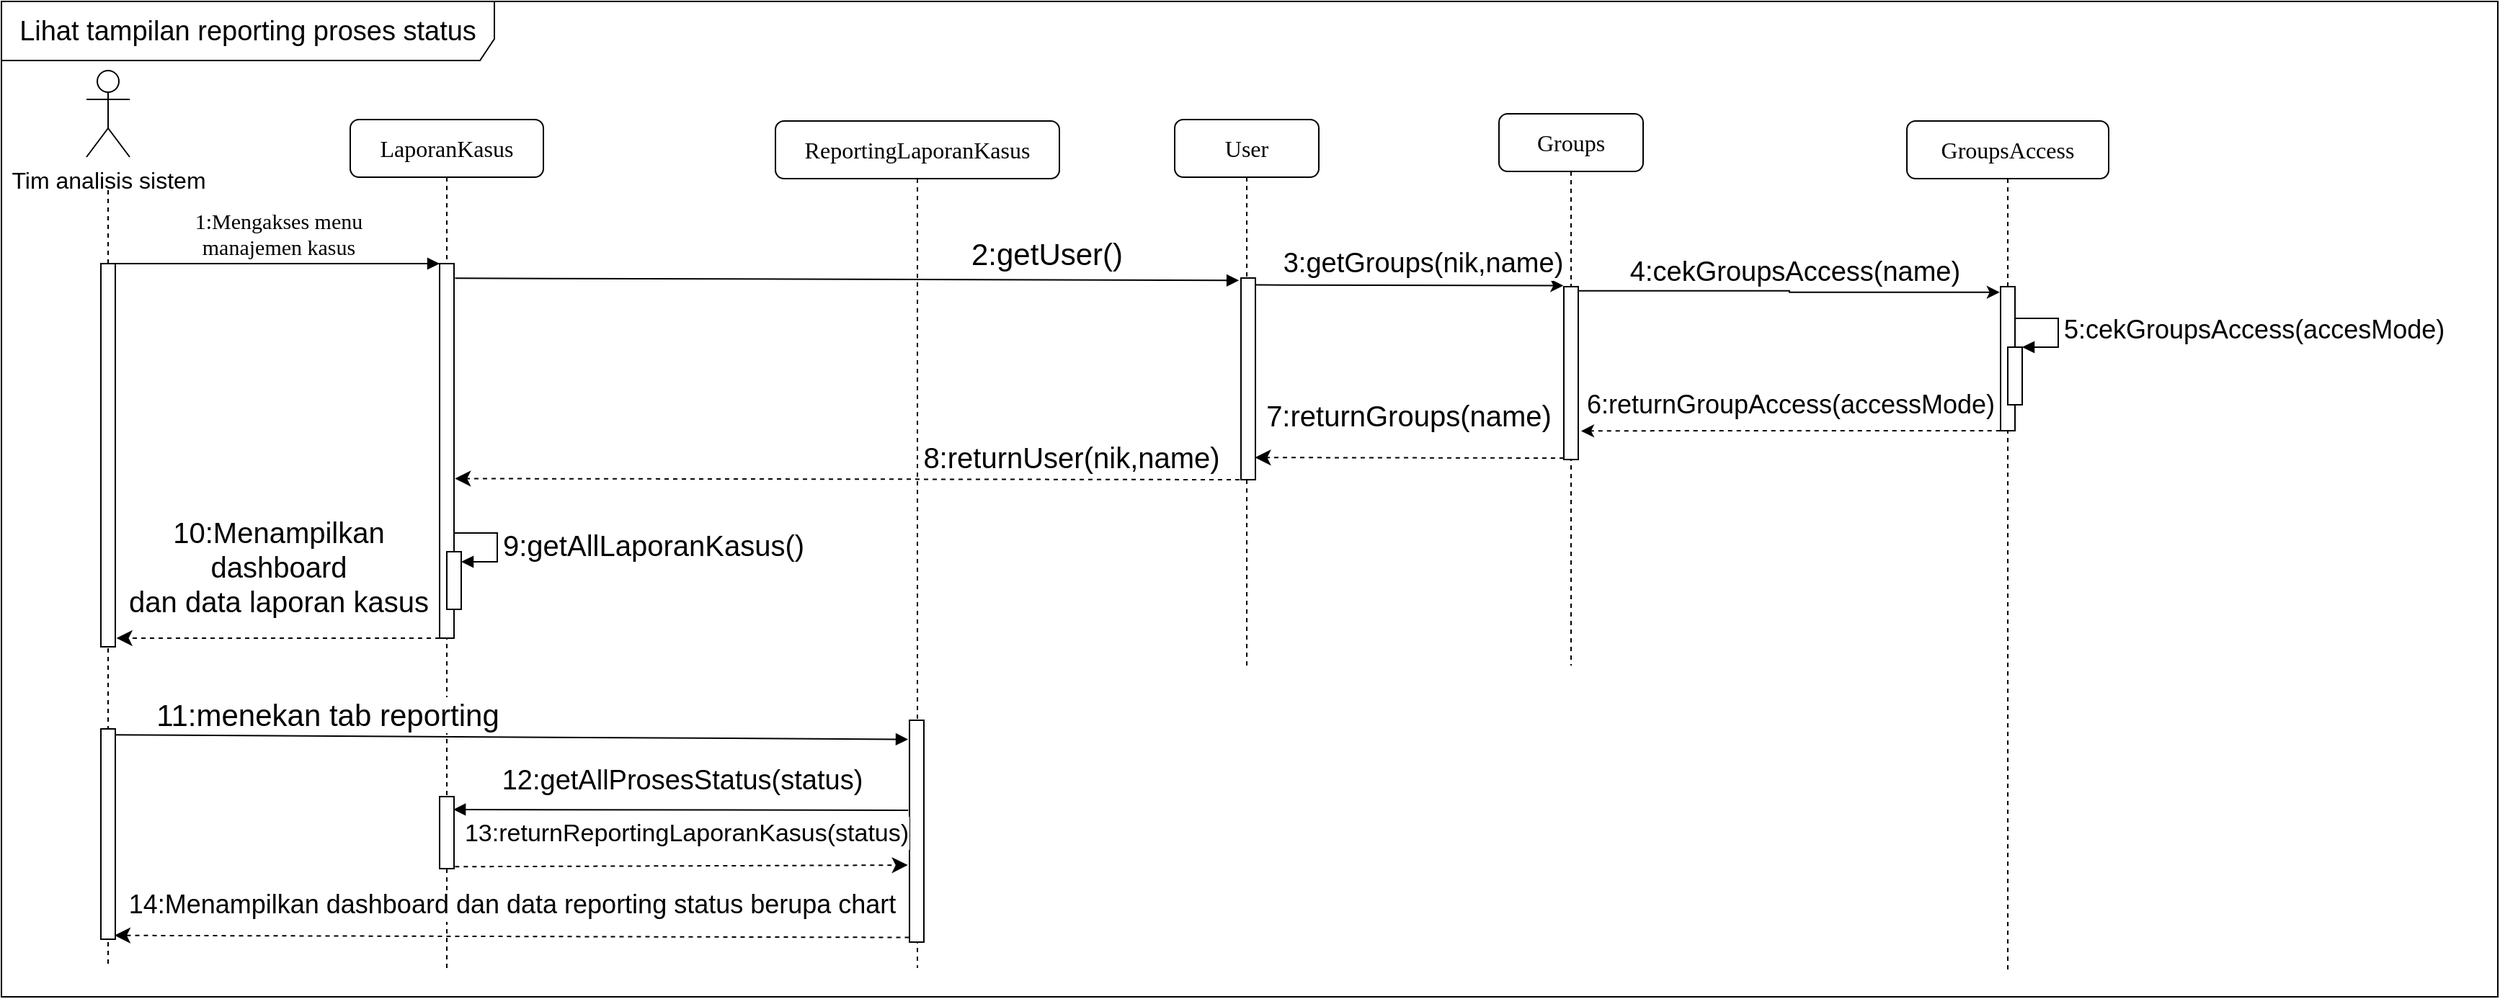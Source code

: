 <mxfile version="20.7.4" type="device" pages="3"><diagram id="FdyJWZ7XZulpugombuJL" name="Lihat tampilan reporting proses status"><mxGraphModel dx="3183" dy="1720" grid="1" gridSize="10" guides="1" tooltips="1" connect="1" arrows="1" fold="1" page="1" pageScale="1" pageWidth="291" pageHeight="413" math="0" shadow="0"><root><mxCell id="0"/><mxCell id="1" parent="0"/><mxCell id="2j6nLuM_yyBDkmGgu2YC-1" value="&lt;font style=&quot;font-size: 19px;&quot;&gt;Lihat tampilan reporting proses status&lt;br&gt;&lt;/font&gt;" style="shape=umlFrame;whiteSpace=wrap;html=1;fontSize=13;width=342;height=41;" vertex="1" parent="1"><mxGeometry x="8" y="9" width="1732" height="691" as="geometry"/></mxCell><mxCell id="2j6nLuM_yyBDkmGgu2YC-2" value="&lt;font style=&quot;font-size: 16px;&quot;&gt;LaporanKasus&lt;/font&gt;" style="shape=umlLifeline;perimeter=lifelinePerimeter;whiteSpace=wrap;html=1;container=1;collapsible=0;recursiveResize=0;outlineConnect=0;rounded=1;shadow=0;comic=0;labelBackgroundColor=none;strokeWidth=1;fontFamily=Verdana;fontSize=12;align=center;" vertex="1" parent="1"><mxGeometry x="250" y="91" width="134" height="589" as="geometry"/></mxCell><mxCell id="2j6nLuM_yyBDkmGgu2YC-3" value="" style="html=1;points=[];perimeter=orthogonalPerimeter;rounded=0;shadow=0;comic=0;labelBackgroundColor=none;strokeWidth=1;fontFamily=Verdana;fontSize=12;align=center;" vertex="1" parent="2j6nLuM_yyBDkmGgu2YC-2"><mxGeometry x="62" y="100" width="10" height="260" as="geometry"/></mxCell><mxCell id="2j6nLuM_yyBDkmGgu2YC-4" value="&lt;div&gt;&lt;font style=&quot;font-size: 20px;&quot;&gt;10:Menampilkan &lt;br&gt;&lt;/font&gt;&lt;/div&gt;&lt;div&gt;&lt;font style=&quot;font-size: 20px;&quot;&gt;dashboard &lt;/font&gt;&lt;/div&gt;&lt;div&gt;&lt;font style=&quot;font-size: 20px;&quot;&gt;dan data laporan kasus&lt;/font&gt;&lt;/div&gt;" style="html=1;verticalAlign=bottom;endArrow=classic;dashed=1;endSize=8;rounded=0;fontSize=13;entryX=0.982;entryY=0.75;entryDx=0;entryDy=0;entryPerimeter=0;endFill=1;" edge="1" parent="2j6nLuM_yyBDkmGgu2YC-2"><mxGeometry x="-0.001" y="-11" relative="1" as="geometry"><mxPoint x="62" y="360" as="sourcePoint"/><mxPoint x="-162.18" y="360" as="targetPoint"/><Array as="points"><mxPoint x="-154" y="360"/></Array><mxPoint as="offset"/></mxGeometry></mxCell><mxCell id="2j6nLuM_yyBDkmGgu2YC-43" value="" style="html=1;points=[];perimeter=orthogonalPerimeter;fontSize=16;" vertex="1" parent="2j6nLuM_yyBDkmGgu2YC-2"><mxGeometry x="62" y="470" width="10" height="50" as="geometry"/></mxCell><mxCell id="2j6nLuM_yyBDkmGgu2YC-5" value="" style="shape=umlLifeline;perimeter=lifelinePerimeter;whiteSpace=wrap;html=1;container=0;collapsible=0;recursiveResize=0;outlineConnect=0;rounded=1;shadow=0;comic=0;labelBackgroundColor=none;strokeWidth=1;fontFamily=Verdana;fontSize=12;align=center;size=0;" vertex="1" parent="1"><mxGeometry x="32" y="140" width="100" height="540" as="geometry"/></mxCell><mxCell id="2j6nLuM_yyBDkmGgu2YC-6" value="&lt;font style=&quot;font-size: 15px;&quot;&gt;1:Mengakses menu &lt;br&gt;manajemen kasus&lt;/font&gt;" style="html=1;verticalAlign=bottom;endArrow=block;entryX=0;entryY=0;labelBackgroundColor=none;fontFamily=Verdana;fontSize=12;edgeStyle=elbowEdgeStyle;elbow=vertical;" edge="1" parent="1" source="2j6nLuM_yyBDkmGgu2YC-8" target="2j6nLuM_yyBDkmGgu2YC-3"><mxGeometry relative="1" as="geometry"><mxPoint x="152" y="201" as="sourcePoint"/></mxGeometry></mxCell><mxCell id="2j6nLuM_yyBDkmGgu2YC-7" value="&lt;font style=&quot;font-size: 16px;&quot;&gt;Tim analisis sistem&lt;/font&gt;" style="shape=umlActor;verticalLabelPosition=bottom;verticalAlign=top;html=1;outlineConnect=0;" vertex="1" parent="1"><mxGeometry x="67" y="57" width="30" height="60" as="geometry"/></mxCell><mxCell id="2j6nLuM_yyBDkmGgu2YC-8" value="" style="html=1;points=[];perimeter=orthogonalPerimeter;rounded=0;shadow=0;comic=0;labelBackgroundColor=none;strokeWidth=1;fontFamily=Verdana;fontSize=12;align=center;" vertex="1" parent="1"><mxGeometry x="77" y="191" width="10" height="266" as="geometry"/></mxCell><mxCell id="2j6nLuM_yyBDkmGgu2YC-9" value="&lt;font style=&quot;font-size: 16px;&quot;&gt;User&lt;/font&gt;" style="shape=umlLifeline;perimeter=lifelinePerimeter;whiteSpace=wrap;html=1;container=1;collapsible=0;recursiveResize=0;outlineConnect=0;rounded=1;shadow=0;comic=0;labelBackgroundColor=none;strokeWidth=1;fontFamily=Verdana;fontSize=12;align=center;" vertex="1" parent="1"><mxGeometry x="822" y="91" width="100" height="379" as="geometry"/></mxCell><mxCell id="2j6nLuM_yyBDkmGgu2YC-10" value="" style="html=1;points=[];perimeter=orthogonalPerimeter;rounded=0;shadow=0;comic=0;labelBackgroundColor=none;strokeWidth=1;fontFamily=Verdana;fontSize=12;align=center;" vertex="1" parent="2j6nLuM_yyBDkmGgu2YC-9"><mxGeometry x="46" y="110" width="10" height="140" as="geometry"/></mxCell><mxCell id="2j6nLuM_yyBDkmGgu2YC-11" value="&lt;font style=&quot;font-size: 20px;&quot;&gt;8:returnUser(nik,name)&lt;/font&gt;" style="html=1;verticalAlign=bottom;endArrow=classic;dashed=1;endSize=8;rounded=0;fontSize=15;entryX=1.061;entryY=0.574;entryDx=0;entryDy=0;entryPerimeter=0;endFill=1;" edge="1" parent="2j6nLuM_yyBDkmGgu2YC-9" target="2j6nLuM_yyBDkmGgu2YC-3"><mxGeometry x="-0.57" y="-1" relative="1" as="geometry"><mxPoint x="45" y="250" as="sourcePoint"/><mxPoint x="-171.38" y="252.85" as="targetPoint"/><mxPoint as="offset"/></mxGeometry></mxCell><mxCell id="2j6nLuM_yyBDkmGgu2YC-12" value="&lt;font style=&quot;font-size: 16px;&quot;&gt;Groups&lt;/font&gt;" style="shape=umlLifeline;perimeter=lifelinePerimeter;whiteSpace=wrap;html=1;container=1;collapsible=0;recursiveResize=0;outlineConnect=0;rounded=1;shadow=0;comic=0;labelBackgroundColor=none;strokeWidth=1;fontFamily=Verdana;fontSize=12;align=center;" vertex="1" parent="1"><mxGeometry x="1047" y="87" width="100" height="383" as="geometry"/></mxCell><mxCell id="2j6nLuM_yyBDkmGgu2YC-13" value="" style="html=1;points=[];perimeter=orthogonalPerimeter;rounded=0;shadow=0;comic=0;labelBackgroundColor=none;strokeWidth=1;fontFamily=Verdana;fontSize=12;align=center;" vertex="1" parent="2j6nLuM_yyBDkmGgu2YC-12"><mxGeometry x="45" y="120" width="10" height="120" as="geometry"/></mxCell><mxCell id="2j6nLuM_yyBDkmGgu2YC-14" value="&lt;font style=&quot;font-size: 20px;&quot;&gt;7:returnGroups(name)&lt;/font&gt;" style="html=1;verticalAlign=bottom;endArrow=classic;dashed=1;endSize=8;rounded=0;fontSize=13;entryX=0.973;entryY=0.89;entryDx=0;entryDy=0;entryPerimeter=0;endFill=1;" edge="1" parent="2j6nLuM_yyBDkmGgu2YC-12" target="2j6nLuM_yyBDkmGgu2YC-10"><mxGeometry x="0.007" y="-15" relative="1" as="geometry"><mxPoint x="45" y="239" as="sourcePoint"/><mxPoint x="-117.12" y="242.36" as="targetPoint"/><mxPoint as="offset"/></mxGeometry></mxCell><mxCell id="2j6nLuM_yyBDkmGgu2YC-15" value="&lt;font style=&quot;font-size: 16px;&quot;&gt;GroupsAccess&lt;/font&gt;" style="shape=umlLifeline;perimeter=lifelinePerimeter;whiteSpace=wrap;html=1;container=1;collapsible=0;recursiveResize=0;outlineConnect=0;rounded=1;shadow=0;comic=0;labelBackgroundColor=none;strokeWidth=1;fontFamily=Verdana;fontSize=12;align=center;" vertex="1" parent="1"><mxGeometry x="1330" y="92" width="140" height="589" as="geometry"/></mxCell><mxCell id="2j6nLuM_yyBDkmGgu2YC-16" value="" style="html=1;points=[];perimeter=orthogonalPerimeter;rounded=0;shadow=0;comic=0;labelBackgroundColor=none;strokeWidth=1;fontFamily=Verdana;fontSize=12;align=center;" vertex="1" parent="2j6nLuM_yyBDkmGgu2YC-15"><mxGeometry x="65" y="115" width="10" height="100" as="geometry"/></mxCell><mxCell id="2j6nLuM_yyBDkmGgu2YC-17" value="" style="html=1;points=[];perimeter=orthogonalPerimeter;fontSize=15;" vertex="1" parent="2j6nLuM_yyBDkmGgu2YC-15"><mxGeometry x="70" y="157" width="10" height="40" as="geometry"/></mxCell><mxCell id="2j6nLuM_yyBDkmGgu2YC-18" value="&lt;font style=&quot;font-size: 18px;&quot;&gt;5:cekGroupsAccess(accesMode)&lt;/font&gt;" style="edgeStyle=orthogonalEdgeStyle;html=1;align=left;spacingLeft=2;endArrow=block;rounded=0;entryX=1;entryY=0;fontSize=15;" edge="1" parent="2j6nLuM_yyBDkmGgu2YC-15" target="2j6nLuM_yyBDkmGgu2YC-17"><mxGeometry relative="1" as="geometry"><mxPoint x="75" y="137" as="sourcePoint"/><Array as="points"><mxPoint x="105" y="137"/></Array></mxGeometry></mxCell><mxCell id="2j6nLuM_yyBDkmGgu2YC-19" style="edgeStyle=orthogonalEdgeStyle;rounded=0;orthogonalLoop=1;jettySize=auto;html=1;fontSize=15;entryX=-0.035;entryY=-0.006;entryDx=0;entryDy=0;entryPerimeter=0;exitX=1.031;exitY=0.034;exitDx=0;exitDy=0;exitPerimeter=0;" edge="1" parent="1" source="2j6nLuM_yyBDkmGgu2YC-10" target="2j6nLuM_yyBDkmGgu2YC-13"><mxGeometry relative="1" as="geometry"><Array as="points"><mxPoint x="880" y="206"/><mxPoint x="1092" y="206"/></Array><mxPoint x="646" y="207" as="sourcePoint"/><mxPoint x="809" y="207" as="targetPoint"/></mxGeometry></mxCell><mxCell id="2j6nLuM_yyBDkmGgu2YC-20" value="&lt;font style=&quot;font-size: 19px;&quot;&gt;3:getGroups(nik,name)&lt;/font&gt;" style="edgeLabel;html=1;align=center;verticalAlign=middle;resizable=0;points=[];fontSize=14;" vertex="1" connectable="0" parent="2j6nLuM_yyBDkmGgu2YC-19"><mxGeometry x="0.34" y="-1" relative="1" as="geometry"><mxPoint x="-28" y="-16" as="offset"/></mxGeometry></mxCell><mxCell id="2j6nLuM_yyBDkmGgu2YC-21" style="edgeStyle=orthogonalEdgeStyle;rounded=0;orthogonalLoop=1;jettySize=auto;html=1;fontSize=15;entryX=-0.061;entryY=0.039;entryDx=0;entryDy=0;entryPerimeter=0;exitX=0.995;exitY=0.024;exitDx=0;exitDy=0;exitPerimeter=0;" edge="1" parent="1" target="2j6nLuM_yyBDkmGgu2YC-16" source="2j6nLuM_yyBDkmGgu2YC-13"><mxGeometry relative="1" as="geometry"><Array as="points"/><mxPoint x="913" y="211.0" as="sourcePoint"/><mxPoint x="1170" y="210" as="targetPoint"/></mxGeometry></mxCell><mxCell id="2j6nLuM_yyBDkmGgu2YC-22" value="&lt;font style=&quot;font-size: 19px;&quot;&gt;4:cekGroupsAccess(name)&lt;/font&gt;" style="edgeLabel;html=1;align=center;verticalAlign=middle;resizable=0;points=[];fontSize=15;" vertex="1" connectable="0" parent="2j6nLuM_yyBDkmGgu2YC-21"><mxGeometry x="0.141" y="1" relative="1" as="geometry"><mxPoint x="-17" y="-13" as="offset"/></mxGeometry></mxCell><mxCell id="2j6nLuM_yyBDkmGgu2YC-23" style="edgeStyle=orthogonalEdgeStyle;rounded=0;orthogonalLoop=1;jettySize=auto;html=1;fontSize=15;entryX=1.197;entryY=0.835;entryDx=0;entryDy=0;entryPerimeter=0;dashed=1;exitX=-0.013;exitY=1;exitDx=0;exitDy=0;exitPerimeter=0;" edge="1" parent="1" source="2j6nLuM_yyBDkmGgu2YC-16" target="2j6nLuM_yyBDkmGgu2YC-13"><mxGeometry relative="1" as="geometry"><mxPoint x="1155.87" y="305.76" as="sourcePoint"/><mxPoint x="896" y="306.24" as="targetPoint"/><Array as="points"><mxPoint x="1175" y="307"/></Array></mxGeometry></mxCell><mxCell id="2j6nLuM_yyBDkmGgu2YC-24" value="&lt;font style=&quot;font-size: 18px;&quot;&gt;6:returnGroupAccess(accessMode)&lt;/font&gt;" style="edgeLabel;html=1;align=center;verticalAlign=middle;resizable=0;points=[];fontSize=15;" vertex="1" connectable="0" parent="2j6nLuM_yyBDkmGgu2YC-23"><mxGeometry x="0.096" y="-1" relative="1" as="geometry"><mxPoint x="13" y="-17" as="offset"/></mxGeometry></mxCell><mxCell id="2j6nLuM_yyBDkmGgu2YC-25" value="" style="html=1;points=[];perimeter=orthogonalPerimeter;fontSize=15;" vertex="1" parent="1"><mxGeometry x="317" y="391" width="10" height="40" as="geometry"/></mxCell><mxCell id="2j6nLuM_yyBDkmGgu2YC-26" value="&lt;font style=&quot;font-size: 20px;&quot;&gt;9:getAllLaporanKasus()&lt;/font&gt;" style="edgeStyle=orthogonalEdgeStyle;html=1;align=left;spacingLeft=2;endArrow=block;rounded=0;entryX=1;entryY=0;fontSize=15;" edge="1" parent="1"><mxGeometry relative="1" as="geometry"><mxPoint x="322.0" y="378.0" as="sourcePoint"/><Array as="points"><mxPoint x="352" y="378"/></Array><mxPoint x="327.0" y="398.0" as="targetPoint"/></mxGeometry></mxCell><mxCell id="2j6nLuM_yyBDkmGgu2YC-27" value="&lt;font style=&quot;font-size: 16px;&quot;&gt;ReportingLaporanKasus&lt;br&gt;&lt;/font&gt;" style="shape=umlLifeline;perimeter=lifelinePerimeter;whiteSpace=wrap;html=1;container=1;collapsible=0;recursiveResize=0;outlineConnect=0;rounded=1;shadow=0;comic=0;labelBackgroundColor=none;strokeWidth=1;fontFamily=Verdana;fontSize=12;align=center;" vertex="1" parent="1"><mxGeometry x="545" y="92" width="197" height="588" as="geometry"/></mxCell><mxCell id="2j6nLuM_yyBDkmGgu2YC-28" value="" style="html=1;points=[];perimeter=orthogonalPerimeter;fontSize=16;" vertex="1" parent="2j6nLuM_yyBDkmGgu2YC-27"><mxGeometry x="93" y="416" width="10" height="154" as="geometry"/></mxCell><mxCell id="2j6nLuM_yyBDkmGgu2YC-31" value="&lt;font style=&quot;font-size: 21px;&quot;&gt;2:getUser()&lt;/font&gt;" style="html=1;verticalAlign=bottom;endArrow=block;rounded=0;fontSize=15;entryX=-0.143;entryY=0.012;entryDx=0;entryDy=0;entryPerimeter=0;exitX=1.071;exitY=0.039;exitDx=0;exitDy=0;exitPerimeter=0;" edge="1" parent="1" source="2j6nLuM_yyBDkmGgu2YC-3" target="2j6nLuM_yyBDkmGgu2YC-10"><mxGeometry x="0.508" y="3" width="80" relative="1" as="geometry"><mxPoint x="321" y="206" as="sourcePoint"/><mxPoint x="519.26" y="204.97" as="targetPoint"/><mxPoint as="offset"/></mxGeometry></mxCell><mxCell id="2j6nLuM_yyBDkmGgu2YC-32" value="" style="html=1;points=[];perimeter=orthogonalPerimeter;fontSize=16;" vertex="1" parent="1"><mxGeometry x="77" y="514" width="10" height="146" as="geometry"/></mxCell><mxCell id="2j6nLuM_yyBDkmGgu2YC-33" value="&lt;div style=&quot;font-size: 21px;&quot;&gt;&lt;font style=&quot;font-size: 21px;&quot;&gt;11:menekan tab reporting&lt;/font&gt;&lt;/div&gt;" style="html=1;verticalAlign=bottom;endArrow=block;rounded=0;fontSize=16;entryX=-0.098;entryY=0.086;entryDx=0;entryDy=0;entryPerimeter=0;exitX=0.976;exitY=0.028;exitDx=0;exitDy=0;exitPerimeter=0;" edge="1" parent="1" source="2j6nLuM_yyBDkmGgu2YC-32" target="2j6nLuM_yyBDkmGgu2YC-28"><mxGeometry x="-0.463" width="80" relative="1" as="geometry"><mxPoint x="87" y="514" as="sourcePoint"/><mxPoint x="167" y="514" as="targetPoint"/><mxPoint as="offset"/></mxGeometry></mxCell><mxCell id="2j6nLuM_yyBDkmGgu2YC-34" value="&lt;font style=&quot;font-size: 18px;&quot;&gt;14:Menampilkan dashboard &lt;/font&gt;&lt;font style=&quot;font-size: 18px;&quot;&gt;dan data reporting status &lt;/font&gt;&lt;font style=&quot;font-size: 18px;&quot;&gt;berupa chart&lt;/font&gt;" style="html=1;verticalAlign=bottom;endArrow=classic;dashed=1;endSize=8;rounded=0;fontSize=13;entryX=0.948;entryY=0.982;entryDx=0;entryDy=0;entryPerimeter=0;exitX=-0.026;exitY=0.979;exitDx=0;exitDy=0;exitPerimeter=0;endFill=1;" edge="1" parent="1" source="2j6nLuM_yyBDkmGgu2YC-28" target="2j6nLuM_yyBDkmGgu2YC-32"><mxGeometry x="-0.001" y="-8" relative="1" as="geometry"><mxPoint x="517.19" y="637.412" as="sourcePoint"/><mxPoint x="87.01" y="638.36" as="targetPoint"/><Array as="points"/><mxPoint as="offset"/></mxGeometry></mxCell><mxCell id="2j6nLuM_yyBDkmGgu2YC-44" value="&lt;font style=&quot;font-size: 19px;&quot;&gt;12:getAllProsesStatus(status)&lt;/font&gt;" style="html=1;verticalAlign=bottom;endArrow=block;rounded=0;fontSize=19;exitX=-0.089;exitY=0.406;exitDx=0;exitDy=0;exitPerimeter=0;entryX=0.956;entryY=0.179;entryDx=0;entryDy=0;entryPerimeter=0;" edge="1" parent="1" source="2j6nLuM_yyBDkmGgu2YC-28" target="2j6nLuM_yyBDkmGgu2YC-43"><mxGeometry x="-0.002" y="-6" width="80" relative="1" as="geometry"><mxPoint x="517.62" y="565.7" as="sourcePoint"/><mxPoint x="322" y="565.7" as="targetPoint"/><mxPoint as="offset"/></mxGeometry></mxCell><mxCell id="2j6nLuM_yyBDkmGgu2YC-45" value="&lt;font style=&quot;font-size: 17px;&quot;&gt;13:returnReportingLaporanKasus(status)&lt;/font&gt;" style="html=1;verticalAlign=bottom;endArrow=classic;dashed=1;endSize=8;rounded=0;fontSize=19;entryX=-0.117;entryY=0.653;entryDx=0;entryDy=0;entryPerimeter=0;exitX=1.067;exitY=0.973;exitDx=0;exitDy=0;exitPerimeter=0;endFill=1;" edge="1" parent="1"><mxGeometry x="0.018" y="9" relative="1" as="geometry"><mxPoint x="322.67" y="609.65" as="sourcePoint"/><mxPoint x="636.83" y="608.562" as="targetPoint"/><mxPoint as="offset"/></mxGeometry></mxCell></root></mxGraphModel></diagram><diagram id="_J5v_MAJsaaBaWj88_ll" name="Filter data reporting proses status"><mxGraphModel dx="2228" dy="1204" grid="1" gridSize="10" guides="1" tooltips="1" connect="1" arrows="1" fold="1" page="1" pageScale="1" pageWidth="291" pageHeight="413" math="0" shadow="0"><root><mxCell id="0"/><mxCell id="1" parent="0"/><mxCell id="knLP6JWng1zX0J0-eeCQ-1" value="&lt;font style=&quot;font-size: 19px;&quot;&gt;Filter data reporting proses status&lt;br&gt;&lt;/font&gt;" style="shape=umlFrame;whiteSpace=wrap;html=1;fontSize=13;width=342;height=41;" vertex="1" parent="1"><mxGeometry x="12" y="9" width="2012" height="1021" as="geometry"/></mxCell><mxCell id="knLP6JWng1zX0J0-eeCQ-2" value="&lt;font style=&quot;font-size: 16px;&quot;&gt;LaporanKasus&lt;/font&gt;" style="shape=umlLifeline;perimeter=lifelinePerimeter;whiteSpace=wrap;html=1;container=1;collapsible=0;recursiveResize=0;outlineConnect=0;rounded=1;shadow=0;comic=0;labelBackgroundColor=none;strokeWidth=1;fontFamily=Verdana;fontSize=12;align=center;" vertex="1" parent="1"><mxGeometry x="250" y="91" width="134" height="529" as="geometry"/></mxCell><mxCell id="knLP6JWng1zX0J0-eeCQ-3" value="" style="html=1;points=[];perimeter=orthogonalPerimeter;rounded=0;shadow=0;comic=0;labelBackgroundColor=none;strokeWidth=1;fontFamily=Verdana;fontSize=12;align=center;" vertex="1" parent="knLP6JWng1zX0J0-eeCQ-2"><mxGeometry x="62" y="100" width="10" height="260" as="geometry"/></mxCell><mxCell id="knLP6JWng1zX0J0-eeCQ-4" value="&lt;div&gt;&lt;font style=&quot;font-size: 20px;&quot;&gt;10:Menampilkan &lt;br&gt;&lt;/font&gt;&lt;/div&gt;&lt;div&gt;&lt;font style=&quot;font-size: 20px;&quot;&gt;dashboard &lt;/font&gt;&lt;/div&gt;&lt;div&gt;&lt;font style=&quot;font-size: 20px;&quot;&gt;dan data laporan kasus&lt;/font&gt;&lt;/div&gt;" style="html=1;verticalAlign=bottom;endArrow=classic;dashed=1;endSize=8;rounded=0;fontSize=13;entryX=0.982;entryY=0.75;entryDx=0;entryDy=0;entryPerimeter=0;endFill=1;" edge="1" parent="knLP6JWng1zX0J0-eeCQ-2"><mxGeometry x="-0.001" y="-11" relative="1" as="geometry"><mxPoint x="62" y="360" as="sourcePoint"/><mxPoint x="-162.18" y="360" as="targetPoint"/><Array as="points"><mxPoint x="-154" y="360"/></Array><mxPoint as="offset"/></mxGeometry></mxCell><mxCell id="knLP6JWng1zX0J0-eeCQ-5" value="" style="html=1;points=[];perimeter=orthogonalPerimeter;fontSize=16;" vertex="1" parent="knLP6JWng1zX0J0-eeCQ-2"><mxGeometry x="62" y="470" width="10" height="50" as="geometry"/></mxCell><mxCell id="knLP6JWng1zX0J0-eeCQ-6" value="" style="shape=umlLifeline;perimeter=lifelinePerimeter;whiteSpace=wrap;html=1;container=0;collapsible=0;recursiveResize=0;outlineConnect=0;rounded=1;shadow=0;comic=0;labelBackgroundColor=none;strokeWidth=1;fontFamily=Verdana;fontSize=12;align=center;size=0;" vertex="1" parent="1"><mxGeometry x="32" y="140" width="100" height="860" as="geometry"/></mxCell><mxCell id="knLP6JWng1zX0J0-eeCQ-7" value="&lt;font style=&quot;font-size: 15px;&quot;&gt;1:Mengakses menu &lt;br&gt;manajemen kasus&lt;/font&gt;" style="html=1;verticalAlign=bottom;endArrow=block;entryX=0;entryY=0;labelBackgroundColor=none;fontFamily=Verdana;fontSize=12;edgeStyle=elbowEdgeStyle;elbow=vertical;" edge="1" parent="1" source="knLP6JWng1zX0J0-eeCQ-9" target="knLP6JWng1zX0J0-eeCQ-3"><mxGeometry relative="1" as="geometry"><mxPoint x="152" y="201" as="sourcePoint"/></mxGeometry></mxCell><mxCell id="knLP6JWng1zX0J0-eeCQ-8" value="&lt;font style=&quot;font-size: 16px;&quot;&gt;Tim analisis sistem&lt;/font&gt;" style="shape=umlActor;verticalLabelPosition=bottom;verticalAlign=top;html=1;outlineConnect=0;" vertex="1" parent="1"><mxGeometry x="67" y="57" width="30" height="60" as="geometry"/></mxCell><mxCell id="knLP6JWng1zX0J0-eeCQ-9" value="" style="html=1;points=[];perimeter=orthogonalPerimeter;rounded=0;shadow=0;comic=0;labelBackgroundColor=none;strokeWidth=1;fontFamily=Verdana;fontSize=12;align=center;" vertex="1" parent="1"><mxGeometry x="77" y="191" width="10" height="266" as="geometry"/></mxCell><mxCell id="knLP6JWng1zX0J0-eeCQ-10" value="&lt;font style=&quot;font-size: 16px;&quot;&gt;User&lt;/font&gt;" style="shape=umlLifeline;perimeter=lifelinePerimeter;whiteSpace=wrap;html=1;container=1;collapsible=0;recursiveResize=0;outlineConnect=0;rounded=1;shadow=0;comic=0;labelBackgroundColor=none;strokeWidth=1;fontFamily=Verdana;fontSize=12;align=center;" vertex="1" parent="1"><mxGeometry x="993" y="92" width="100" height="379" as="geometry"/></mxCell><mxCell id="knLP6JWng1zX0J0-eeCQ-11" value="" style="html=1;points=[];perimeter=orthogonalPerimeter;rounded=0;shadow=0;comic=0;labelBackgroundColor=none;strokeWidth=1;fontFamily=Verdana;fontSize=12;align=center;" vertex="1" parent="knLP6JWng1zX0J0-eeCQ-10"><mxGeometry x="46" y="110" width="10" height="140" as="geometry"/></mxCell><mxCell id="knLP6JWng1zX0J0-eeCQ-12" value="&lt;font style=&quot;font-size: 20px;&quot;&gt;8:returnUser(nik,name)&lt;/font&gt;" style="html=1;verticalAlign=bottom;endArrow=classic;dashed=1;endSize=8;rounded=0;fontSize=15;entryX=1.061;entryY=0.574;entryDx=0;entryDy=0;entryPerimeter=0;endFill=1;" edge="1" parent="knLP6JWng1zX0J0-eeCQ-10" target="knLP6JWng1zX0J0-eeCQ-3"><mxGeometry x="0.644" relative="1" as="geometry"><mxPoint x="45" y="250" as="sourcePoint"/><mxPoint x="-171.38" y="252.85" as="targetPoint"/><mxPoint as="offset"/></mxGeometry></mxCell><mxCell id="knLP6JWng1zX0J0-eeCQ-13" value="&lt;font style=&quot;font-size: 16px;&quot;&gt;Groups&lt;/font&gt;" style="shape=umlLifeline;perimeter=lifelinePerimeter;whiteSpace=wrap;html=1;container=1;collapsible=0;recursiveResize=0;outlineConnect=0;rounded=1;shadow=0;comic=0;labelBackgroundColor=none;strokeWidth=1;fontFamily=Verdana;fontSize=12;align=center;" vertex="1" parent="1"><mxGeometry x="1229" y="87" width="100" height="383" as="geometry"/></mxCell><mxCell id="knLP6JWng1zX0J0-eeCQ-14" value="" style="html=1;points=[];perimeter=orthogonalPerimeter;rounded=0;shadow=0;comic=0;labelBackgroundColor=none;strokeWidth=1;fontFamily=Verdana;fontSize=12;align=center;" vertex="1" parent="knLP6JWng1zX0J0-eeCQ-13"><mxGeometry x="45" y="120" width="10" height="120" as="geometry"/></mxCell><mxCell id="knLP6JWng1zX0J0-eeCQ-15" value="&lt;font style=&quot;font-size: 20px;&quot;&gt;7:returnGroups(name)&lt;/font&gt;" style="html=1;verticalAlign=bottom;endArrow=classic;dashed=1;endSize=8;rounded=0;fontSize=13;entryX=0.973;entryY=0.89;entryDx=0;entryDy=0;entryPerimeter=0;endFill=1;" edge="1" parent="knLP6JWng1zX0J0-eeCQ-13" target="knLP6JWng1zX0J0-eeCQ-11"><mxGeometry x="-0.071" y="-16" relative="1" as="geometry"><mxPoint x="45" y="239" as="sourcePoint"/><mxPoint x="-117.12" y="242.36" as="targetPoint"/><mxPoint as="offset"/></mxGeometry></mxCell><mxCell id="knLP6JWng1zX0J0-eeCQ-16" value="&lt;font style=&quot;font-size: 16px;&quot;&gt;GroupsAccess&lt;/font&gt;" style="shape=umlLifeline;perimeter=lifelinePerimeter;whiteSpace=wrap;html=1;container=1;collapsible=0;recursiveResize=0;outlineConnect=0;rounded=1;shadow=0;comic=0;labelBackgroundColor=none;strokeWidth=1;fontFamily=Verdana;fontSize=12;align=center;" vertex="1" parent="1"><mxGeometry x="1543" y="92" width="140" height="589" as="geometry"/></mxCell><mxCell id="knLP6JWng1zX0J0-eeCQ-17" value="" style="html=1;points=[];perimeter=orthogonalPerimeter;rounded=0;shadow=0;comic=0;labelBackgroundColor=none;strokeWidth=1;fontFamily=Verdana;fontSize=12;align=center;" vertex="1" parent="knLP6JWng1zX0J0-eeCQ-16"><mxGeometry x="65" y="115" width="10" height="100" as="geometry"/></mxCell><mxCell id="knLP6JWng1zX0J0-eeCQ-18" value="" style="html=1;points=[];perimeter=orthogonalPerimeter;fontSize=15;" vertex="1" parent="knLP6JWng1zX0J0-eeCQ-16"><mxGeometry x="70" y="157" width="10" height="40" as="geometry"/></mxCell><mxCell id="knLP6JWng1zX0J0-eeCQ-19" value="&lt;font style=&quot;font-size: 18px;&quot;&gt;5:cekGroupsAccess(accesMode)&lt;/font&gt;" style="edgeStyle=orthogonalEdgeStyle;html=1;align=left;spacingLeft=2;endArrow=block;rounded=0;entryX=1;entryY=0;fontSize=15;" edge="1" parent="knLP6JWng1zX0J0-eeCQ-16" target="knLP6JWng1zX0J0-eeCQ-18"><mxGeometry relative="1" as="geometry"><mxPoint x="75" y="137" as="sourcePoint"/><Array as="points"><mxPoint x="105" y="137"/></Array></mxGeometry></mxCell><mxCell id="knLP6JWng1zX0J0-eeCQ-20" style="edgeStyle=orthogonalEdgeStyle;rounded=0;orthogonalLoop=1;jettySize=auto;html=1;fontSize=15;entryX=-0.035;entryY=-0.006;entryDx=0;entryDy=0;entryPerimeter=0;exitX=1.031;exitY=0.034;exitDx=0;exitDy=0;exitPerimeter=0;" edge="1" parent="1" source="knLP6JWng1zX0J0-eeCQ-11" target="knLP6JWng1zX0J0-eeCQ-14"><mxGeometry relative="1" as="geometry"><Array as="points"><mxPoint x="1153" y="207"/></Array><mxPoint x="646" y="207" as="sourcePoint"/><mxPoint x="809" y="207" as="targetPoint"/></mxGeometry></mxCell><mxCell id="knLP6JWng1zX0J0-eeCQ-21" value="&lt;font style=&quot;font-size: 19px;&quot;&gt;3:getGroups(nik,name)&lt;/font&gt;" style="edgeLabel;html=1;align=center;verticalAlign=middle;resizable=0;points=[];fontSize=14;" vertex="1" connectable="0" parent="knLP6JWng1zX0J0-eeCQ-20"><mxGeometry x="0.34" y="-1" relative="1" as="geometry"><mxPoint x="-34" y="-17" as="offset"/></mxGeometry></mxCell><mxCell id="knLP6JWng1zX0J0-eeCQ-22" style="edgeStyle=orthogonalEdgeStyle;rounded=0;orthogonalLoop=1;jettySize=auto;html=1;fontSize=15;entryX=-0.061;entryY=0.039;entryDx=0;entryDy=0;entryPerimeter=0;exitX=0.995;exitY=0.024;exitDx=0;exitDy=0;exitPerimeter=0;" edge="1" parent="1" source="knLP6JWng1zX0J0-eeCQ-14" target="knLP6JWng1zX0J0-eeCQ-17"><mxGeometry relative="1" as="geometry"><Array as="points"/><mxPoint x="913" y="211.0" as="sourcePoint"/><mxPoint x="1170" y="210" as="targetPoint"/></mxGeometry></mxCell><mxCell id="knLP6JWng1zX0J0-eeCQ-23" value="&lt;font style=&quot;font-size: 19px;&quot;&gt;4:cekGroupsAccess(name)&lt;/font&gt;" style="edgeLabel;html=1;align=center;verticalAlign=middle;resizable=0;points=[];fontSize=15;" vertex="1" connectable="0" parent="knLP6JWng1zX0J0-eeCQ-22"><mxGeometry x="0.141" y="1" relative="1" as="geometry"><mxPoint x="-17" y="-13" as="offset"/></mxGeometry></mxCell><mxCell id="knLP6JWng1zX0J0-eeCQ-24" style="edgeStyle=orthogonalEdgeStyle;rounded=0;orthogonalLoop=1;jettySize=auto;html=1;fontSize=15;entryX=1.1;entryY=0.856;entryDx=0;entryDy=0;entryPerimeter=0;dashed=1;exitX=-0.013;exitY=1;exitDx=0;exitDy=0;exitPerimeter=0;" edge="1" parent="1" source="knLP6JWng1zX0J0-eeCQ-17" target="knLP6JWng1zX0J0-eeCQ-14"><mxGeometry relative="1" as="geometry"><mxPoint x="1155.87" y="305.76" as="sourcePoint"/><mxPoint x="896" y="306.24" as="targetPoint"/><Array as="points"><mxPoint x="1610" y="307"/><mxPoint x="1610" y="310"/></Array></mxGeometry></mxCell><mxCell id="knLP6JWng1zX0J0-eeCQ-25" value="&lt;font style=&quot;font-size: 18px;&quot;&gt;6:returnGroupAccess(accessMode)&lt;/font&gt;" style="edgeLabel;html=1;align=center;verticalAlign=middle;resizable=0;points=[];fontSize=15;" vertex="1" connectable="0" parent="knLP6JWng1zX0J0-eeCQ-24"><mxGeometry x="0.096" y="-1" relative="1" as="geometry"><mxPoint x="13" y="-17" as="offset"/></mxGeometry></mxCell><mxCell id="knLP6JWng1zX0J0-eeCQ-26" value="" style="html=1;points=[];perimeter=orthogonalPerimeter;fontSize=15;" vertex="1" parent="1"><mxGeometry x="317" y="391" width="10" height="40" as="geometry"/></mxCell><mxCell id="knLP6JWng1zX0J0-eeCQ-27" value="&lt;font style=&quot;font-size: 20px;&quot;&gt;9:getAllLaporanKasus()&lt;/font&gt;" style="edgeStyle=orthogonalEdgeStyle;html=1;align=left;spacingLeft=2;endArrow=block;rounded=0;entryX=1;entryY=0;fontSize=15;" edge="1" parent="1"><mxGeometry relative="1" as="geometry"><mxPoint x="322" y="378" as="sourcePoint"/><Array as="points"><mxPoint x="352" y="378"/></Array><mxPoint x="327" y="398" as="targetPoint"/></mxGeometry></mxCell><mxCell id="knLP6JWng1zX0J0-eeCQ-28" value="&lt;font style=&quot;font-size: 16px;&quot;&gt;ReportingLaporanKasus&lt;br&gt;&lt;/font&gt;" style="shape=umlLifeline;perimeter=lifelinePerimeter;whiteSpace=wrap;html=1;container=1;collapsible=0;recursiveResize=0;outlineConnect=0;rounded=1;shadow=0;comic=0;labelBackgroundColor=none;strokeWidth=1;fontFamily=Verdana;fontSize=12;align=center;" vertex="1" parent="1"><mxGeometry x="551" y="92" width="197" height="918" as="geometry"/></mxCell><mxCell id="knLP6JWng1zX0J0-eeCQ-29" value="" style="html=1;points=[];perimeter=orthogonalPerimeter;fontSize=16;" vertex="1" parent="knLP6JWng1zX0J0-eeCQ-28"><mxGeometry x="93" y="416" width="10" height="374" as="geometry"/></mxCell><mxCell id="knLP6JWng1zX0J0-eeCQ-47" value="&lt;font style=&quot;font-size: 18px;&quot;&gt;19:getProsesStatus()&lt;/font&gt;" style="html=1;verticalAlign=bottom;endArrow=block;rounded=0;fontSize=20;entryX=0.171;entryY=0.013;entryDx=0;entryDy=0;entryPerimeter=0;" edge="1" parent="knLP6JWng1zX0J0-eeCQ-28" target="knLP6JWng1zX0J0-eeCQ-41"><mxGeometry width="80" relative="1" as="geometry"><mxPoint x="103" y="790" as="sourcePoint"/><mxPoint x="183" y="790" as="targetPoint"/></mxGeometry></mxCell><mxCell id="knLP6JWng1zX0J0-eeCQ-49" value="" style="html=1;points=[];perimeter=orthogonalPerimeter;fontSize=20;" vertex="1" parent="knLP6JWng1zX0J0-eeCQ-28"><mxGeometry x="93" y="839" width="10" height="48" as="geometry"/></mxCell><mxCell id="knLP6JWng1zX0J0-eeCQ-30" value="&lt;font style=&quot;font-size: 21px;&quot;&gt;2:getUser()&lt;/font&gt;" style="html=1;verticalAlign=bottom;endArrow=block;rounded=0;fontSize=15;entryX=-0.143;entryY=0.012;entryDx=0;entryDy=0;entryPerimeter=0;exitX=1.071;exitY=0.039;exitDx=0;exitDy=0;exitPerimeter=0;" edge="1" parent="1" source="knLP6JWng1zX0J0-eeCQ-3" target="knLP6JWng1zX0J0-eeCQ-11"><mxGeometry x="-0.672" width="80" relative="1" as="geometry"><mxPoint x="321" y="206" as="sourcePoint"/><mxPoint x="519.26" y="204.97" as="targetPoint"/><mxPoint as="offset"/></mxGeometry></mxCell><mxCell id="knLP6JWng1zX0J0-eeCQ-31" value="" style="html=1;points=[];perimeter=orthogonalPerimeter;fontSize=16;" vertex="1" parent="1"><mxGeometry x="77" y="514" width="10" height="146" as="geometry"/></mxCell><mxCell id="knLP6JWng1zX0J0-eeCQ-32" value="&lt;div style=&quot;font-size: 21px;&quot;&gt;&lt;font style=&quot;font-size: 21px;&quot;&gt;11:menekan tab reporting&lt;/font&gt;&lt;/div&gt;" style="html=1;verticalAlign=bottom;endArrow=block;rounded=0;fontSize=16;entryX=-0.013;entryY=0.03;entryDx=0;entryDy=0;entryPerimeter=0;exitX=0.976;exitY=0.028;exitDx=0;exitDy=0;exitPerimeter=0;" edge="1" parent="1" source="knLP6JWng1zX0J0-eeCQ-31" target="knLP6JWng1zX0J0-eeCQ-29"><mxGeometry x="-0.463" width="80" relative="1" as="geometry"><mxPoint x="87" y="514" as="sourcePoint"/><mxPoint x="167" y="514" as="targetPoint"/><mxPoint as="offset"/></mxGeometry></mxCell><mxCell id="knLP6JWng1zX0J0-eeCQ-33" value="&lt;font style=&quot;font-size: 18px;&quot;&gt;14:Menampilkan dashboard &lt;/font&gt;&lt;font style=&quot;font-size: 18px;&quot;&gt;dan data reporting status &lt;/font&gt;&lt;font style=&quot;font-size: 18px;&quot;&gt;berupa chart&lt;/font&gt;" style="html=1;verticalAlign=bottom;endArrow=classic;dashed=1;endSize=8;rounded=0;fontSize=13;entryX=0.948;entryY=0.982;entryDx=0;entryDy=0;entryPerimeter=0;exitX=-0.159;exitY=0.4;exitDx=0;exitDy=0;exitPerimeter=0;endFill=1;" edge="1" parent="1" source="knLP6JWng1zX0J0-eeCQ-29" target="knLP6JWng1zX0J0-eeCQ-31"><mxGeometry x="-0.001" y="-8" relative="1" as="geometry"><mxPoint x="517.19" y="637.412" as="sourcePoint"/><mxPoint x="87.01" y="638.36" as="targetPoint"/><Array as="points"/><mxPoint as="offset"/></mxGeometry></mxCell><mxCell id="knLP6JWng1zX0J0-eeCQ-34" value="&lt;font style=&quot;font-size: 18px;&quot;&gt;12:getAllProsesStatus(status)&lt;/font&gt;" style="html=1;verticalAlign=bottom;endArrow=block;rounded=0;fontSize=19;exitX=-0.055;exitY=0.145;exitDx=0;exitDy=0;exitPerimeter=0;entryX=0.956;entryY=0.179;entryDx=0;entryDy=0;entryPerimeter=0;" edge="1" parent="1" source="knLP6JWng1zX0J0-eeCQ-29"><mxGeometry x="-0.002" y="-6" width="80" relative="1" as="geometry"><mxPoint x="637.11" y="561.524" as="sourcePoint"/><mxPoint x="321.56" y="560.95" as="targetPoint"/><mxPoint as="offset"/></mxGeometry></mxCell><mxCell id="knLP6JWng1zX0J0-eeCQ-35" value="&lt;font style=&quot;font-size: 17px;&quot;&gt;13:returnReportingLaporanKasus(status)&lt;/font&gt;" style="html=1;verticalAlign=bottom;endArrow=classic;dashed=1;endSize=8;rounded=0;fontSize=19;entryX=-0.233;entryY=0.276;entryDx=0;entryDy=0;entryPerimeter=0;exitX=1.067;exitY=0.973;exitDx=0;exitDy=0;exitPerimeter=0;endFill=1;" edge="1" parent="1" source="knLP6JWng1zX0J0-eeCQ-5" target="knLP6JWng1zX0J0-eeCQ-29"><mxGeometry x="0.018" y="9" relative="1" as="geometry"><mxPoint x="322" y="605.8" as="sourcePoint"/><mxPoint x="519" y="606.594" as="targetPoint"/><mxPoint as="offset"/></mxGeometry></mxCell><mxCell id="knLP6JWng1zX0J0-eeCQ-40" value="&lt;font style=&quot;font-size: 16px;&quot;&gt;ProsesStatus&lt;/font&gt;" style="shape=umlLifeline;perimeter=lifelinePerimeter;whiteSpace=wrap;html=1;container=1;collapsible=0;recursiveResize=0;outlineConnect=0;rounded=1;shadow=0;comic=0;labelBackgroundColor=none;strokeWidth=1;fontFamily=Verdana;fontSize=12;align=center;" vertex="1" parent="1"><mxGeometry x="770" y="91" width="197" height="909" as="geometry"/></mxCell><mxCell id="knLP6JWng1zX0J0-eeCQ-41" value="" style="html=1;points=[];perimeter=orthogonalPerimeter;fontSize=16;" vertex="1" parent="knLP6JWng1zX0J0-eeCQ-40"><mxGeometry x="93" y="790" width="10" height="89" as="geometry"/></mxCell><mxCell id="knLP6JWng1zX0J0-eeCQ-48" value="&lt;font style=&quot;font-size: 18px;&quot;&gt;20:returnProsesStatus()&lt;/font&gt;" style="html=1;verticalAlign=bottom;endArrow=classic;dashed=1;endSize=8;rounded=0;fontSize=20;entryX=0.867;entryY=-0.01;entryDx=0;entryDy=0;entryPerimeter=0;endFill=1;" edge="1" parent="knLP6JWng1zX0J0-eeCQ-40" target="knLP6JWng1zX0J0-eeCQ-49"><mxGeometry relative="1" as="geometry"><mxPoint x="93" y="839" as="sourcePoint"/><mxPoint x="13" y="839" as="targetPoint"/></mxGeometry></mxCell><mxCell id="knLP6JWng1zX0J0-eeCQ-42" value="" style="html=1;points=[];perimeter=orthogonalPerimeter;fontSize=16;" vertex="1" parent="1"><mxGeometry x="77" y="700" width="10" height="260" as="geometry"/></mxCell><mxCell id="knLP6JWng1zX0J0-eeCQ-43" value="&lt;div style=&quot;font-size: 21px;&quot;&gt;&lt;font style=&quot;font-size: 21px;&quot;&gt;15:menekan tombol filter data&lt;br&gt;&lt;/font&gt;&lt;/div&gt;" style="html=1;verticalAlign=bottom;endArrow=block;rounded=0;fontSize=16;exitX=1.095;exitY=0.04;exitDx=0;exitDy=0;exitPerimeter=0;entryX=-0.329;entryY=0.535;entryDx=0;entryDy=0;entryPerimeter=0;" edge="1" parent="1" source="knLP6JWng1zX0J0-eeCQ-42" target="knLP6JWng1zX0J0-eeCQ-29"><mxGeometry x="-0.012" y="8" width="80" relative="1" as="geometry"><mxPoint x="89.76" y="703.088" as="sourcePoint"/><mxPoint x="640" y="706" as="targetPoint"/><mxPoint as="offset"/></mxGeometry></mxCell><mxCell id="knLP6JWng1zX0J0-eeCQ-44" value="&lt;font style=&quot;font-size: 20px;&quot;&gt;16:Menampilkan field filter &lt;br&gt;&lt;/font&gt;" style="html=1;verticalAlign=bottom;endArrow=classic;dashed=1;endSize=8;rounded=0;fontSize=13;endFill=1;" edge="1" parent="1"><mxGeometry x="-0.001" y="-8" relative="1" as="geometry"><mxPoint x="640" y="760" as="sourcePoint"/><mxPoint x="90" y="760" as="targetPoint"/><Array as="points"/><mxPoint as="offset"/></mxGeometry></mxCell><mxCell id="knLP6JWng1zX0J0-eeCQ-45" value="&lt;div style=&quot;font-size: 21px;&quot;&gt;&lt;font style=&quot;font-size: 21px;&quot;&gt;17:mengisi field filter sesuai kebutuhan&lt;br&gt;&lt;/font&gt;&lt;/div&gt;" style="html=1;verticalAlign=bottom;endArrow=block;rounded=0;fontSize=16;entryX=-0.226;entryY=0.789;entryDx=0;entryDy=0;entryPerimeter=0;exitX=1.095;exitY=0.04;exitDx=0;exitDy=0;exitPerimeter=0;" edge="1" parent="1"><mxGeometry x="-0.012" y="8" width="80" relative="1" as="geometry"><mxPoint x="88.95" y="812.84" as="sourcePoint"/><mxPoint x="641.74" y="811.086" as="targetPoint"/><mxPoint as="offset"/></mxGeometry></mxCell><mxCell id="knLP6JWng1zX0J0-eeCQ-46" value="&lt;div style=&quot;font-size: 21px;&quot;&gt;&lt;font style=&quot;font-size: 21px;&quot;&gt;18:menekan tombol cari&lt;br&gt;&lt;/font&gt;&lt;/div&gt;" style="html=1;verticalAlign=bottom;endArrow=block;rounded=0;fontSize=16;entryX=-0.226;entryY=0.789;entryDx=0;entryDy=0;entryPerimeter=0;exitX=1.095;exitY=0.04;exitDx=0;exitDy=0;exitPerimeter=0;" edge="1" parent="1"><mxGeometry x="-0.012" y="8" width="80" relative="1" as="geometry"><mxPoint x="88.95" y="859.84" as="sourcePoint"/><mxPoint x="641.74" y="858.086" as="targetPoint"/><mxPoint as="offset"/></mxGeometry></mxCell><mxCell id="knLP6JWng1zX0J0-eeCQ-50" value="&lt;div&gt;&lt;font style=&quot;font-size: 20px;&quot;&gt;21:Menampilkan data proses status sesuai &lt;br&gt;&lt;/font&gt;&lt;/div&gt;&lt;div&gt;&lt;font style=&quot;font-size: 20px;&quot;&gt;dengan inputan field filter&lt;/font&gt;&lt;/div&gt;" style="html=1;verticalAlign=bottom;endArrow=classic;dashed=1;endSize=8;rounded=0;fontSize=13;endFill=1;" edge="1" parent="1"><mxGeometry x="-0.001" y="-8" relative="1" as="geometry"><mxPoint x="637" y="954" as="sourcePoint"/><mxPoint x="87" y="954" as="targetPoint"/><Array as="points"/><mxPoint as="offset"/></mxGeometry></mxCell></root></mxGraphModel></diagram><diagram id="FHqvr1LmZHfdF5-PZfOb" name="Unduh data reporting proses status"><mxGraphModel dx="2025" dy="1095" grid="1" gridSize="10" guides="1" tooltips="1" connect="1" arrows="1" fold="1" page="1" pageScale="1" pageWidth="291" pageHeight="413" math="0" shadow="0"><root><mxCell id="0"/><mxCell id="1" parent="0"/><mxCell id="uMxKC8mF3aAMElVOlIFL-1" value="&lt;font style=&quot;font-size: 19px;&quot;&gt;Unduh data reporting proses status&lt;br&gt;&lt;/font&gt;" style="shape=umlFrame;whiteSpace=wrap;html=1;fontSize=13;width=342;height=41;" vertex="1" parent="1"><mxGeometry x="12" y="9" width="2012" height="921" as="geometry"/></mxCell><mxCell id="uMxKC8mF3aAMElVOlIFL-2" value="&lt;font style=&quot;font-size: 16px;&quot;&gt;LaporanKasus&lt;/font&gt;" style="shape=umlLifeline;perimeter=lifelinePerimeter;whiteSpace=wrap;html=1;container=1;collapsible=0;recursiveResize=0;outlineConnect=0;rounded=1;shadow=0;comic=0;labelBackgroundColor=none;strokeWidth=1;fontFamily=Verdana;fontSize=12;align=center;" vertex="1" parent="1"><mxGeometry x="250" y="91" width="134" height="529" as="geometry"/></mxCell><mxCell id="uMxKC8mF3aAMElVOlIFL-3" value="" style="html=1;points=[];perimeter=orthogonalPerimeter;rounded=0;shadow=0;comic=0;labelBackgroundColor=none;strokeWidth=1;fontFamily=Verdana;fontSize=12;align=center;" vertex="1" parent="uMxKC8mF3aAMElVOlIFL-2"><mxGeometry x="62" y="100" width="10" height="260" as="geometry"/></mxCell><mxCell id="uMxKC8mF3aAMElVOlIFL-4" value="&lt;div&gt;&lt;font style=&quot;font-size: 20px;&quot;&gt;10:Menampilkan &lt;br&gt;&lt;/font&gt;&lt;/div&gt;&lt;div&gt;&lt;font style=&quot;font-size: 20px;&quot;&gt;dashboard &lt;/font&gt;&lt;/div&gt;&lt;div&gt;&lt;font style=&quot;font-size: 20px;&quot;&gt;dan data laporan kasus&lt;/font&gt;&lt;/div&gt;" style="html=1;verticalAlign=bottom;endArrow=classic;dashed=1;endSize=8;rounded=0;fontSize=13;entryX=0.982;entryY=0.75;entryDx=0;entryDy=0;entryPerimeter=0;endFill=1;" edge="1" parent="uMxKC8mF3aAMElVOlIFL-2"><mxGeometry x="-0.001" y="-11" relative="1" as="geometry"><mxPoint x="62" y="360" as="sourcePoint"/><mxPoint x="-162.18" y="360" as="targetPoint"/><Array as="points"><mxPoint x="-154" y="360"/></Array><mxPoint as="offset"/></mxGeometry></mxCell><mxCell id="uMxKC8mF3aAMElVOlIFL-5" value="" style="html=1;points=[];perimeter=orthogonalPerimeter;fontSize=16;" vertex="1" parent="uMxKC8mF3aAMElVOlIFL-2"><mxGeometry x="62" y="470" width="10" height="50" as="geometry"/></mxCell><mxCell id="uMxKC8mF3aAMElVOlIFL-6" value="" style="shape=umlLifeline;perimeter=lifelinePerimeter;whiteSpace=wrap;html=1;container=0;collapsible=0;recursiveResize=0;outlineConnect=0;rounded=1;shadow=0;comic=0;labelBackgroundColor=none;strokeWidth=1;fontFamily=Verdana;fontSize=12;align=center;size=0;" vertex="1" parent="1"><mxGeometry x="32" y="140" width="100" height="780" as="geometry"/></mxCell><mxCell id="uMxKC8mF3aAMElVOlIFL-7" value="&lt;font style=&quot;font-size: 17px;&quot;&gt;1:Mengakses menu &lt;br&gt;manajemen kasus&lt;/font&gt;" style="html=1;verticalAlign=bottom;endArrow=block;entryX=0;entryY=0;labelBackgroundColor=none;fontFamily=Verdana;fontSize=12;edgeStyle=elbowEdgeStyle;elbow=vertical;" edge="1" parent="1" source="uMxKC8mF3aAMElVOlIFL-9" target="uMxKC8mF3aAMElVOlIFL-3"><mxGeometry relative="1" as="geometry"><mxPoint x="152" y="201" as="sourcePoint"/></mxGeometry></mxCell><mxCell id="uMxKC8mF3aAMElVOlIFL-8" value="&lt;font style=&quot;font-size: 16px;&quot;&gt;Tim analisis sistem&lt;/font&gt;" style="shape=umlActor;verticalLabelPosition=bottom;verticalAlign=top;html=1;outlineConnect=0;" vertex="1" parent="1"><mxGeometry x="67" y="57" width="30" height="60" as="geometry"/></mxCell><mxCell id="uMxKC8mF3aAMElVOlIFL-9" value="" style="html=1;points=[];perimeter=orthogonalPerimeter;rounded=0;shadow=0;comic=0;labelBackgroundColor=none;strokeWidth=1;fontFamily=Verdana;fontSize=12;align=center;" vertex="1" parent="1"><mxGeometry x="77" y="191" width="10" height="266" as="geometry"/></mxCell><mxCell id="uMxKC8mF3aAMElVOlIFL-10" value="&lt;font style=&quot;font-size: 16px;&quot;&gt;User&lt;/font&gt;" style="shape=umlLifeline;perimeter=lifelinePerimeter;whiteSpace=wrap;html=1;container=1;collapsible=0;recursiveResize=0;outlineConnect=0;rounded=1;shadow=0;comic=0;labelBackgroundColor=none;strokeWidth=1;fontFamily=Verdana;fontSize=12;align=center;" vertex="1" parent="1"><mxGeometry x="993" y="92" width="100" height="379" as="geometry"/></mxCell><mxCell id="uMxKC8mF3aAMElVOlIFL-11" value="" style="html=1;points=[];perimeter=orthogonalPerimeter;rounded=0;shadow=0;comic=0;labelBackgroundColor=none;strokeWidth=1;fontFamily=Verdana;fontSize=12;align=center;" vertex="1" parent="uMxKC8mF3aAMElVOlIFL-10"><mxGeometry x="46" y="110" width="10" height="140" as="geometry"/></mxCell><mxCell id="uMxKC8mF3aAMElVOlIFL-12" value="&lt;font style=&quot;font-size: 20px;&quot;&gt;8:returnUser(nik,name)&lt;/font&gt;" style="html=1;verticalAlign=bottom;endArrow=classic;dashed=1;endSize=8;rounded=0;fontSize=15;entryX=1.061;entryY=0.574;entryDx=0;entryDy=0;entryPerimeter=0;endFill=1;" edge="1" parent="uMxKC8mF3aAMElVOlIFL-10" target="uMxKC8mF3aAMElVOlIFL-3"><mxGeometry x="0.644" relative="1" as="geometry"><mxPoint x="45" y="250" as="sourcePoint"/><mxPoint x="-171.38" y="252.85" as="targetPoint"/><mxPoint as="offset"/></mxGeometry></mxCell><mxCell id="uMxKC8mF3aAMElVOlIFL-13" value="&lt;font style=&quot;font-size: 16px;&quot;&gt;Groups&lt;/font&gt;" style="shape=umlLifeline;perimeter=lifelinePerimeter;whiteSpace=wrap;html=1;container=1;collapsible=0;recursiveResize=0;outlineConnect=0;rounded=1;shadow=0;comic=0;labelBackgroundColor=none;strokeWidth=1;fontFamily=Verdana;fontSize=12;align=center;" vertex="1" parent="1"><mxGeometry x="1229" y="87" width="100" height="383" as="geometry"/></mxCell><mxCell id="uMxKC8mF3aAMElVOlIFL-14" value="" style="html=1;points=[];perimeter=orthogonalPerimeter;rounded=0;shadow=0;comic=0;labelBackgroundColor=none;strokeWidth=1;fontFamily=Verdana;fontSize=12;align=center;" vertex="1" parent="uMxKC8mF3aAMElVOlIFL-13"><mxGeometry x="45" y="120" width="10" height="120" as="geometry"/></mxCell><mxCell id="uMxKC8mF3aAMElVOlIFL-15" value="&lt;font style=&quot;font-size: 20px;&quot;&gt;7:returnGroups(name)&lt;/font&gt;" style="html=1;verticalAlign=bottom;endArrow=classic;dashed=1;endSize=8;rounded=0;fontSize=13;entryX=0.973;entryY=0.89;entryDx=0;entryDy=0;entryPerimeter=0;endFill=1;" edge="1" parent="uMxKC8mF3aAMElVOlIFL-13" target="uMxKC8mF3aAMElVOlIFL-11"><mxGeometry x="-0.071" y="-16" relative="1" as="geometry"><mxPoint x="45" y="239" as="sourcePoint"/><mxPoint x="-117.12" y="242.36" as="targetPoint"/><mxPoint as="offset"/></mxGeometry></mxCell><mxCell id="uMxKC8mF3aAMElVOlIFL-16" value="&lt;font style=&quot;font-size: 16px;&quot;&gt;GroupsAccess&lt;/font&gt;" style="shape=umlLifeline;perimeter=lifelinePerimeter;whiteSpace=wrap;html=1;container=1;collapsible=0;recursiveResize=0;outlineConnect=0;rounded=1;shadow=0;comic=0;labelBackgroundColor=none;strokeWidth=1;fontFamily=Verdana;fontSize=12;align=center;" vertex="1" parent="1"><mxGeometry x="1543" y="92" width="140" height="589" as="geometry"/></mxCell><mxCell id="uMxKC8mF3aAMElVOlIFL-17" value="" style="html=1;points=[];perimeter=orthogonalPerimeter;rounded=0;shadow=0;comic=0;labelBackgroundColor=none;strokeWidth=1;fontFamily=Verdana;fontSize=12;align=center;" vertex="1" parent="uMxKC8mF3aAMElVOlIFL-16"><mxGeometry x="65" y="115" width="10" height="100" as="geometry"/></mxCell><mxCell id="uMxKC8mF3aAMElVOlIFL-18" value="" style="html=1;points=[];perimeter=orthogonalPerimeter;fontSize=15;" vertex="1" parent="uMxKC8mF3aAMElVOlIFL-16"><mxGeometry x="70" y="157" width="10" height="40" as="geometry"/></mxCell><mxCell id="uMxKC8mF3aAMElVOlIFL-19" value="&lt;font style=&quot;font-size: 18px;&quot;&gt;5:cekGroupsAccess(accesMode)&lt;/font&gt;" style="edgeStyle=orthogonalEdgeStyle;html=1;align=left;spacingLeft=2;endArrow=block;rounded=0;entryX=1;entryY=0;fontSize=15;" edge="1" parent="uMxKC8mF3aAMElVOlIFL-16" target="uMxKC8mF3aAMElVOlIFL-18"><mxGeometry relative="1" as="geometry"><mxPoint x="75" y="137" as="sourcePoint"/><Array as="points"><mxPoint x="105" y="137"/></Array></mxGeometry></mxCell><mxCell id="uMxKC8mF3aAMElVOlIFL-20" style="edgeStyle=orthogonalEdgeStyle;rounded=0;orthogonalLoop=1;jettySize=auto;html=1;fontSize=15;entryX=-0.035;entryY=-0.006;entryDx=0;entryDy=0;entryPerimeter=0;exitX=1.031;exitY=0.034;exitDx=0;exitDy=0;exitPerimeter=0;" edge="1" parent="1" source="uMxKC8mF3aAMElVOlIFL-11" target="uMxKC8mF3aAMElVOlIFL-14"><mxGeometry relative="1" as="geometry"><Array as="points"><mxPoint x="1153" y="207"/></Array><mxPoint x="646" y="207" as="sourcePoint"/><mxPoint x="809" y="207" as="targetPoint"/></mxGeometry></mxCell><mxCell id="uMxKC8mF3aAMElVOlIFL-21" value="&lt;font style=&quot;font-size: 19px;&quot;&gt;3:getGroups(nik,name)&lt;/font&gt;" style="edgeLabel;html=1;align=center;verticalAlign=middle;resizable=0;points=[];fontSize=14;" vertex="1" connectable="0" parent="uMxKC8mF3aAMElVOlIFL-20"><mxGeometry x="0.34" y="-1" relative="1" as="geometry"><mxPoint x="-34" y="-17" as="offset"/></mxGeometry></mxCell><mxCell id="uMxKC8mF3aAMElVOlIFL-22" style="edgeStyle=orthogonalEdgeStyle;rounded=0;orthogonalLoop=1;jettySize=auto;html=1;fontSize=15;entryX=-0.061;entryY=0.039;entryDx=0;entryDy=0;entryPerimeter=0;exitX=0.995;exitY=0.024;exitDx=0;exitDy=0;exitPerimeter=0;" edge="1" parent="1" source="uMxKC8mF3aAMElVOlIFL-14" target="uMxKC8mF3aAMElVOlIFL-17"><mxGeometry relative="1" as="geometry"><Array as="points"/><mxPoint x="913" y="211.0" as="sourcePoint"/><mxPoint x="1170" y="210" as="targetPoint"/></mxGeometry></mxCell><mxCell id="uMxKC8mF3aAMElVOlIFL-23" value="&lt;font style=&quot;font-size: 19px;&quot;&gt;4:cekGroupsAccess(name)&lt;/font&gt;" style="edgeLabel;html=1;align=center;verticalAlign=middle;resizable=0;points=[];fontSize=15;" vertex="1" connectable="0" parent="uMxKC8mF3aAMElVOlIFL-22"><mxGeometry x="0.141" y="1" relative="1" as="geometry"><mxPoint x="-17" y="-13" as="offset"/></mxGeometry></mxCell><mxCell id="uMxKC8mF3aAMElVOlIFL-24" style="edgeStyle=orthogonalEdgeStyle;rounded=0;orthogonalLoop=1;jettySize=auto;html=1;fontSize=15;entryX=1.1;entryY=0.856;entryDx=0;entryDy=0;entryPerimeter=0;dashed=1;exitX=-0.013;exitY=1;exitDx=0;exitDy=0;exitPerimeter=0;" edge="1" parent="1" source="uMxKC8mF3aAMElVOlIFL-17" target="uMxKC8mF3aAMElVOlIFL-14"><mxGeometry relative="1" as="geometry"><mxPoint x="1155.87" y="305.76" as="sourcePoint"/><mxPoint x="896" y="306.24" as="targetPoint"/><Array as="points"><mxPoint x="1610" y="307"/><mxPoint x="1610" y="310"/></Array></mxGeometry></mxCell><mxCell id="uMxKC8mF3aAMElVOlIFL-25" value="&lt;font style=&quot;font-size: 18px;&quot;&gt;6:returnGroupAccess(accessMode)&lt;/font&gt;" style="edgeLabel;html=1;align=center;verticalAlign=middle;resizable=0;points=[];fontSize=15;" vertex="1" connectable="0" parent="uMxKC8mF3aAMElVOlIFL-24"><mxGeometry x="0.096" y="-1" relative="1" as="geometry"><mxPoint x="13" y="-17" as="offset"/></mxGeometry></mxCell><mxCell id="uMxKC8mF3aAMElVOlIFL-26" value="" style="html=1;points=[];perimeter=orthogonalPerimeter;fontSize=15;" vertex="1" parent="1"><mxGeometry x="317" y="391" width="10" height="40" as="geometry"/></mxCell><mxCell id="uMxKC8mF3aAMElVOlIFL-27" value="&lt;font style=&quot;font-size: 20px;&quot;&gt;9:getAllLaporanKasus()&lt;/font&gt;" style="edgeStyle=orthogonalEdgeStyle;html=1;align=left;spacingLeft=2;endArrow=block;rounded=0;entryX=1;entryY=0;fontSize=15;" edge="1" parent="1"><mxGeometry relative="1" as="geometry"><mxPoint x="322" y="378" as="sourcePoint"/><Array as="points"><mxPoint x="352" y="378"/></Array><mxPoint x="327" y="398" as="targetPoint"/></mxGeometry></mxCell><mxCell id="uMxKC8mF3aAMElVOlIFL-28" value="&lt;font style=&quot;font-size: 16px;&quot;&gt;ReportingLaporanKasus&lt;br&gt;&lt;/font&gt;" style="shape=umlLifeline;perimeter=lifelinePerimeter;whiteSpace=wrap;html=1;container=1;collapsible=0;recursiveResize=0;outlineConnect=0;rounded=1;shadow=0;comic=0;labelBackgroundColor=none;strokeWidth=1;fontFamily=Verdana;fontSize=12;align=center;" vertex="1" parent="1"><mxGeometry x="551" y="92" width="197" height="828" as="geometry"/></mxCell><mxCell id="uMxKC8mF3aAMElVOlIFL-29" value="" style="html=1;points=[];perimeter=orthogonalPerimeter;fontSize=16;" vertex="1" parent="uMxKC8mF3aAMElVOlIFL-28"><mxGeometry x="93" y="416" width="10" height="374" as="geometry"/></mxCell><mxCell id="uMxKC8mF3aAMElVOlIFL-30" value="&lt;font style=&quot;font-size: 19px;&quot;&gt;18:downloadProsesStatus()&lt;/font&gt;" style="html=1;verticalAlign=bottom;endArrow=block;rounded=0;fontSize=20;entryX=0.036;entryY=0.01;entryDx=0;entryDy=0;entryPerimeter=0;" edge="1" parent="uMxKC8mF3aAMElVOlIFL-28" target="uMxKC8mF3aAMElVOlIFL-39"><mxGeometry x="0.018" y="7" width="80" relative="1" as="geometry"><mxPoint x="103" y="735" as="sourcePoint"/><mxPoint x="313.71" y="735.157" as="targetPoint"/><mxPoint as="offset"/></mxGeometry></mxCell><mxCell id="uMxKC8mF3aAMElVOlIFL-32" value="&lt;font style=&quot;font-size: 21px;&quot;&gt;2:getUser()&lt;/font&gt;" style="html=1;verticalAlign=bottom;endArrow=block;rounded=0;fontSize=15;entryX=-0.143;entryY=0.012;entryDx=0;entryDy=0;entryPerimeter=0;exitX=1.071;exitY=0.039;exitDx=0;exitDy=0;exitPerimeter=0;" edge="1" parent="1" source="uMxKC8mF3aAMElVOlIFL-3" target="uMxKC8mF3aAMElVOlIFL-11"><mxGeometry x="-0.672" width="80" relative="1" as="geometry"><mxPoint x="321" y="206" as="sourcePoint"/><mxPoint x="519.26" y="204.97" as="targetPoint"/><mxPoint as="offset"/></mxGeometry></mxCell><mxCell id="uMxKC8mF3aAMElVOlIFL-33" value="" style="html=1;points=[];perimeter=orthogonalPerimeter;fontSize=16;" vertex="1" parent="1"><mxGeometry x="77" y="514" width="10" height="146" as="geometry"/></mxCell><mxCell id="uMxKC8mF3aAMElVOlIFL-34" value="&lt;div style=&quot;font-size: 21px;&quot;&gt;&lt;font style=&quot;font-size: 21px;&quot;&gt;11:menekan tab reporting&lt;/font&gt;&lt;/div&gt;" style="html=1;verticalAlign=bottom;endArrow=block;rounded=0;fontSize=16;entryX=-0.013;entryY=0.03;entryDx=0;entryDy=0;entryPerimeter=0;exitX=0.976;exitY=0.028;exitDx=0;exitDy=0;exitPerimeter=0;" edge="1" parent="1" source="uMxKC8mF3aAMElVOlIFL-33" target="uMxKC8mF3aAMElVOlIFL-29"><mxGeometry x="-0.463" width="80" relative="1" as="geometry"><mxPoint x="87" y="514" as="sourcePoint"/><mxPoint x="167" y="514" as="targetPoint"/><mxPoint as="offset"/></mxGeometry></mxCell><mxCell id="uMxKC8mF3aAMElVOlIFL-35" value="&lt;font style=&quot;font-size: 18px;&quot;&gt;14:Menampilkan dashboard &lt;/font&gt;&lt;font style=&quot;font-size: 18px;&quot;&gt;dan data reporting status &lt;/font&gt;&lt;font style=&quot;font-size: 18px;&quot;&gt;berupa chart&lt;/font&gt;" style="html=1;verticalAlign=bottom;endArrow=classic;dashed=1;endSize=8;rounded=0;fontSize=13;entryX=0.948;entryY=0.982;entryDx=0;entryDy=0;entryPerimeter=0;exitX=-0.159;exitY=0.4;exitDx=0;exitDy=0;exitPerimeter=0;endFill=1;" edge="1" parent="1" source="uMxKC8mF3aAMElVOlIFL-29" target="uMxKC8mF3aAMElVOlIFL-33"><mxGeometry x="-0.001" y="-8" relative="1" as="geometry"><mxPoint x="517.19" y="637.412" as="sourcePoint"/><mxPoint x="87.01" y="638.36" as="targetPoint"/><Array as="points"/><mxPoint as="offset"/></mxGeometry></mxCell><mxCell id="uMxKC8mF3aAMElVOlIFL-36" value="&lt;font style=&quot;font-size: 18px;&quot;&gt;12:getAllProsesStatus(status)&lt;/font&gt;" style="html=1;verticalAlign=bottom;endArrow=block;rounded=0;fontSize=19;exitX=-0.055;exitY=0.145;exitDx=0;exitDy=0;exitPerimeter=0;entryX=0.956;entryY=0.179;entryDx=0;entryDy=0;entryPerimeter=0;" edge="1" parent="1" source="uMxKC8mF3aAMElVOlIFL-29"><mxGeometry x="-0.002" y="-6" width="80" relative="1" as="geometry"><mxPoint x="637.11" y="561.524" as="sourcePoint"/><mxPoint x="321.56" y="560.95" as="targetPoint"/><mxPoint as="offset"/></mxGeometry></mxCell><mxCell id="uMxKC8mF3aAMElVOlIFL-37" value="&lt;font style=&quot;font-size: 17px;&quot;&gt;13:returnReportingLaporanKasus(status)&lt;/font&gt;" style="html=1;verticalAlign=bottom;endArrow=classic;dashed=1;endSize=8;rounded=0;fontSize=19;entryX=-0.233;entryY=0.276;entryDx=0;entryDy=0;entryPerimeter=0;exitX=1.067;exitY=0.973;exitDx=0;exitDy=0;exitPerimeter=0;endFill=1;" edge="1" parent="1" source="uMxKC8mF3aAMElVOlIFL-5" target="uMxKC8mF3aAMElVOlIFL-29"><mxGeometry x="0.018" y="9" relative="1" as="geometry"><mxPoint x="322" y="605.8" as="sourcePoint"/><mxPoint x="519" y="606.594" as="targetPoint"/><mxPoint as="offset"/></mxGeometry></mxCell><mxCell id="uMxKC8mF3aAMElVOlIFL-38" value="&lt;font style=&quot;font-size: 16px;&quot;&gt;ProsesStatus&lt;/font&gt;" style="shape=umlLifeline;perimeter=lifelinePerimeter;whiteSpace=wrap;html=1;container=1;collapsible=0;recursiveResize=0;outlineConnect=0;rounded=1;shadow=0;comic=0;labelBackgroundColor=none;strokeWidth=1;fontFamily=Verdana;fontSize=12;align=center;" vertex="1" parent="1"><mxGeometry x="792" y="92" width="197" height="829" as="geometry"/></mxCell><mxCell id="uMxKC8mF3aAMElVOlIFL-39" value="" style="html=1;points=[];perimeter=orthogonalPerimeter;fontSize=16;" vertex="1" parent="uMxKC8mF3aAMElVOlIFL-38"><mxGeometry x="93.5" y="735" width="10" height="55" as="geometry"/></mxCell><mxCell id="uMxKC8mF3aAMElVOlIFL-41" value="" style="html=1;points=[];perimeter=orthogonalPerimeter;fontSize=16;" vertex="1" parent="1"><mxGeometry x="77" y="700" width="10" height="120" as="geometry"/></mxCell><mxCell id="uMxKC8mF3aAMElVOlIFL-42" value="&lt;div style=&quot;font-size: 21px;&quot;&gt;&lt;font style=&quot;font-size: 21px;&quot;&gt;15:menekan tombol unduh sebagai&lt;br&gt;&lt;/font&gt;&lt;/div&gt;" style="html=1;verticalAlign=bottom;endArrow=block;rounded=0;fontSize=16;exitX=1.095;exitY=0.04;exitDx=0;exitDy=0;exitPerimeter=0;entryX=-0.329;entryY=0.535;entryDx=0;entryDy=0;entryPerimeter=0;" edge="1" parent="1" source="uMxKC8mF3aAMElVOlIFL-41" target="uMxKC8mF3aAMElVOlIFL-29"><mxGeometry x="-0.012" y="8" width="80" relative="1" as="geometry"><mxPoint x="89.76" y="703.088" as="sourcePoint"/><mxPoint x="640" y="706" as="targetPoint"/><mxPoint as="offset"/></mxGeometry></mxCell><mxCell id="uMxKC8mF3aAMElVOlIFL-43" value="&lt;font style=&quot;font-size: 20px;&quot;&gt;16:Menampilkan data yang bisa di unduh&lt;br&gt;&lt;/font&gt;" style="html=1;verticalAlign=bottom;endArrow=classic;dashed=1;endSize=8;rounded=0;fontSize=13;endFill=1;" edge="1" parent="1"><mxGeometry x="-0.001" y="-8" relative="1" as="geometry"><mxPoint x="640" y="760" as="sourcePoint"/><mxPoint x="90.0" y="760" as="targetPoint"/><Array as="points"/><mxPoint as="offset"/></mxGeometry></mxCell><mxCell id="uMxKC8mF3aAMElVOlIFL-44" value="&lt;div style=&quot;font-size: 21px;&quot;&gt;&lt;font style=&quot;font-size: 21px;&quot;&gt;17:Menekan data yang ingin di unduh&lt;br&gt;&lt;/font&gt;&lt;/div&gt;" style="html=1;verticalAlign=bottom;endArrow=block;rounded=0;fontSize=16;entryX=-0.372;entryY=0.816;entryDx=0;entryDy=0;entryPerimeter=0;exitX=1.095;exitY=0.04;exitDx=0;exitDy=0;exitPerimeter=0;" edge="1" parent="1" target="uMxKC8mF3aAMElVOlIFL-29"><mxGeometry x="-0.012" y="8" width="80" relative="1" as="geometry"><mxPoint x="88.95" y="812.84" as="sourcePoint"/><mxPoint x="641.74" y="811.086" as="targetPoint"/><mxPoint as="offset"/></mxGeometry></mxCell></root></mxGraphModel></diagram></mxfile>
